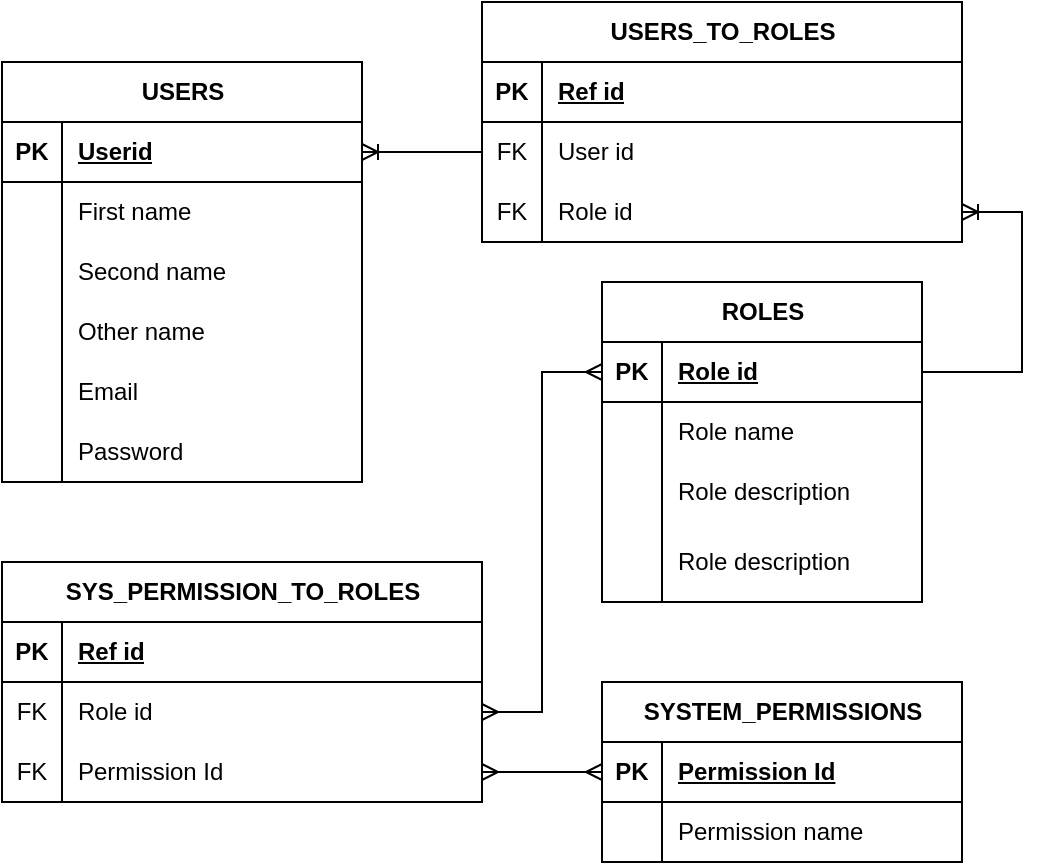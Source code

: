 <mxfile version="22.0.8" type="github">
  <diagram name="Page-1" id="aeCVePSdR_ZZX23PPK18">
    <mxGraphModel dx="1222" dy="631" grid="1" gridSize="10" guides="1" tooltips="1" connect="1" arrows="1" fold="1" page="1" pageScale="1" pageWidth="850" pageHeight="1100" math="0" shadow="0">
      <root>
        <mxCell id="0" />
        <mxCell id="1" parent="0" />
        <mxCell id="9L-A_7__xOAXZy-hiI3s-1" value="USERS" style="shape=table;startSize=30;container=1;collapsible=1;childLayout=tableLayout;fixedRows=1;rowLines=0;fontStyle=1;align=center;resizeLast=1;html=1;" vertex="1" parent="1">
          <mxGeometry x="200" y="310" width="180" height="210" as="geometry" />
        </mxCell>
        <mxCell id="9L-A_7__xOAXZy-hiI3s-2" value="" style="shape=tableRow;horizontal=0;startSize=0;swimlaneHead=0;swimlaneBody=0;fillColor=none;collapsible=0;dropTarget=0;points=[[0,0.5],[1,0.5]];portConstraint=eastwest;top=0;left=0;right=0;bottom=1;" vertex="1" parent="9L-A_7__xOAXZy-hiI3s-1">
          <mxGeometry y="30" width="180" height="30" as="geometry" />
        </mxCell>
        <mxCell id="9L-A_7__xOAXZy-hiI3s-3" value="PK" style="shape=partialRectangle;connectable=0;fillColor=none;top=0;left=0;bottom=0;right=0;fontStyle=1;overflow=hidden;whiteSpace=wrap;html=1;" vertex="1" parent="9L-A_7__xOAXZy-hiI3s-2">
          <mxGeometry width="30" height="30" as="geometry">
            <mxRectangle width="30" height="30" as="alternateBounds" />
          </mxGeometry>
        </mxCell>
        <mxCell id="9L-A_7__xOAXZy-hiI3s-4" value="Userid" style="shape=partialRectangle;connectable=0;fillColor=none;top=0;left=0;bottom=0;right=0;align=left;spacingLeft=6;fontStyle=5;overflow=hidden;whiteSpace=wrap;html=1;" vertex="1" parent="9L-A_7__xOAXZy-hiI3s-2">
          <mxGeometry x="30" width="150" height="30" as="geometry">
            <mxRectangle width="150" height="30" as="alternateBounds" />
          </mxGeometry>
        </mxCell>
        <mxCell id="9L-A_7__xOAXZy-hiI3s-5" value="" style="shape=tableRow;horizontal=0;startSize=0;swimlaneHead=0;swimlaneBody=0;fillColor=none;collapsible=0;dropTarget=0;points=[[0,0.5],[1,0.5]];portConstraint=eastwest;top=0;left=0;right=0;bottom=0;" vertex="1" parent="9L-A_7__xOAXZy-hiI3s-1">
          <mxGeometry y="60" width="180" height="30" as="geometry" />
        </mxCell>
        <mxCell id="9L-A_7__xOAXZy-hiI3s-6" value="" style="shape=partialRectangle;connectable=0;fillColor=none;top=0;left=0;bottom=0;right=0;editable=1;overflow=hidden;whiteSpace=wrap;html=1;" vertex="1" parent="9L-A_7__xOAXZy-hiI3s-5">
          <mxGeometry width="30" height="30" as="geometry">
            <mxRectangle width="30" height="30" as="alternateBounds" />
          </mxGeometry>
        </mxCell>
        <mxCell id="9L-A_7__xOAXZy-hiI3s-7" value="First name" style="shape=partialRectangle;connectable=0;fillColor=none;top=0;left=0;bottom=0;right=0;align=left;spacingLeft=6;overflow=hidden;whiteSpace=wrap;html=1;" vertex="1" parent="9L-A_7__xOAXZy-hiI3s-5">
          <mxGeometry x="30" width="150" height="30" as="geometry">
            <mxRectangle width="150" height="30" as="alternateBounds" />
          </mxGeometry>
        </mxCell>
        <mxCell id="9L-A_7__xOAXZy-hiI3s-8" value="" style="shape=tableRow;horizontal=0;startSize=0;swimlaneHead=0;swimlaneBody=0;fillColor=none;collapsible=0;dropTarget=0;points=[[0,0.5],[1,0.5]];portConstraint=eastwest;top=0;left=0;right=0;bottom=0;" vertex="1" parent="9L-A_7__xOAXZy-hiI3s-1">
          <mxGeometry y="90" width="180" height="30" as="geometry" />
        </mxCell>
        <mxCell id="9L-A_7__xOAXZy-hiI3s-9" value="" style="shape=partialRectangle;connectable=0;fillColor=none;top=0;left=0;bottom=0;right=0;editable=1;overflow=hidden;whiteSpace=wrap;html=1;" vertex="1" parent="9L-A_7__xOAXZy-hiI3s-8">
          <mxGeometry width="30" height="30" as="geometry">
            <mxRectangle width="30" height="30" as="alternateBounds" />
          </mxGeometry>
        </mxCell>
        <mxCell id="9L-A_7__xOAXZy-hiI3s-10" value="Second name" style="shape=partialRectangle;connectable=0;fillColor=none;top=0;left=0;bottom=0;right=0;align=left;spacingLeft=6;overflow=hidden;whiteSpace=wrap;html=1;" vertex="1" parent="9L-A_7__xOAXZy-hiI3s-8">
          <mxGeometry x="30" width="150" height="30" as="geometry">
            <mxRectangle width="150" height="30" as="alternateBounds" />
          </mxGeometry>
        </mxCell>
        <mxCell id="9L-A_7__xOAXZy-hiI3s-11" value="" style="shape=tableRow;horizontal=0;startSize=0;swimlaneHead=0;swimlaneBody=0;fillColor=none;collapsible=0;dropTarget=0;points=[[0,0.5],[1,0.5]];portConstraint=eastwest;top=0;left=0;right=0;bottom=0;" vertex="1" parent="9L-A_7__xOAXZy-hiI3s-1">
          <mxGeometry y="120" width="180" height="30" as="geometry" />
        </mxCell>
        <mxCell id="9L-A_7__xOAXZy-hiI3s-12" value="" style="shape=partialRectangle;connectable=0;fillColor=none;top=0;left=0;bottom=0;right=0;editable=1;overflow=hidden;whiteSpace=wrap;html=1;" vertex="1" parent="9L-A_7__xOAXZy-hiI3s-11">
          <mxGeometry width="30" height="30" as="geometry">
            <mxRectangle width="30" height="30" as="alternateBounds" />
          </mxGeometry>
        </mxCell>
        <mxCell id="9L-A_7__xOAXZy-hiI3s-13" value="Other name" style="shape=partialRectangle;connectable=0;fillColor=none;top=0;left=0;bottom=0;right=0;align=left;spacingLeft=6;overflow=hidden;whiteSpace=wrap;html=1;" vertex="1" parent="9L-A_7__xOAXZy-hiI3s-11">
          <mxGeometry x="30" width="150" height="30" as="geometry">
            <mxRectangle width="150" height="30" as="alternateBounds" />
          </mxGeometry>
        </mxCell>
        <mxCell id="9L-A_7__xOAXZy-hiI3s-14" value="" style="shape=tableRow;horizontal=0;startSize=0;swimlaneHead=0;swimlaneBody=0;fillColor=none;collapsible=0;dropTarget=0;points=[[0,0.5],[1,0.5]];portConstraint=eastwest;top=0;left=0;right=0;bottom=0;" vertex="1" parent="9L-A_7__xOAXZy-hiI3s-1">
          <mxGeometry y="150" width="180" height="30" as="geometry" />
        </mxCell>
        <mxCell id="9L-A_7__xOAXZy-hiI3s-15" value="" style="shape=partialRectangle;connectable=0;fillColor=none;top=0;left=0;bottom=0;right=0;editable=1;overflow=hidden;whiteSpace=wrap;html=1;" vertex="1" parent="9L-A_7__xOAXZy-hiI3s-14">
          <mxGeometry width="30" height="30" as="geometry">
            <mxRectangle width="30" height="30" as="alternateBounds" />
          </mxGeometry>
        </mxCell>
        <mxCell id="9L-A_7__xOAXZy-hiI3s-16" value="Email" style="shape=partialRectangle;connectable=0;fillColor=none;top=0;left=0;bottom=0;right=0;align=left;spacingLeft=6;overflow=hidden;whiteSpace=wrap;html=1;" vertex="1" parent="9L-A_7__xOAXZy-hiI3s-14">
          <mxGeometry x="30" width="150" height="30" as="geometry">
            <mxRectangle width="150" height="30" as="alternateBounds" />
          </mxGeometry>
        </mxCell>
        <mxCell id="9L-A_7__xOAXZy-hiI3s-17" value="" style="shape=tableRow;horizontal=0;startSize=0;swimlaneHead=0;swimlaneBody=0;fillColor=none;collapsible=0;dropTarget=0;points=[[0,0.5],[1,0.5]];portConstraint=eastwest;top=0;left=0;right=0;bottom=0;" vertex="1" parent="9L-A_7__xOAXZy-hiI3s-1">
          <mxGeometry y="180" width="180" height="30" as="geometry" />
        </mxCell>
        <mxCell id="9L-A_7__xOAXZy-hiI3s-18" value="" style="shape=partialRectangle;connectable=0;fillColor=none;top=0;left=0;bottom=0;right=0;editable=1;overflow=hidden;whiteSpace=wrap;html=1;" vertex="1" parent="9L-A_7__xOAXZy-hiI3s-17">
          <mxGeometry width="30" height="30" as="geometry">
            <mxRectangle width="30" height="30" as="alternateBounds" />
          </mxGeometry>
        </mxCell>
        <mxCell id="9L-A_7__xOAXZy-hiI3s-19" value="Password" style="shape=partialRectangle;connectable=0;fillColor=none;top=0;left=0;bottom=0;right=0;align=left;spacingLeft=6;overflow=hidden;whiteSpace=wrap;html=1;" vertex="1" parent="9L-A_7__xOAXZy-hiI3s-17">
          <mxGeometry x="30" width="150" height="30" as="geometry">
            <mxRectangle width="150" height="30" as="alternateBounds" />
          </mxGeometry>
        </mxCell>
        <mxCell id="9L-A_7__xOAXZy-hiI3s-20" value="SYSTEM_PERMISSIONS" style="shape=table;startSize=30;container=1;collapsible=1;childLayout=tableLayout;fixedRows=1;rowLines=0;fontStyle=1;align=center;resizeLast=1;html=1;" vertex="1" parent="1">
          <mxGeometry x="500" y="620" width="180" height="90" as="geometry" />
        </mxCell>
        <mxCell id="9L-A_7__xOAXZy-hiI3s-21" value="" style="shape=tableRow;horizontal=0;startSize=0;swimlaneHead=0;swimlaneBody=0;fillColor=none;collapsible=0;dropTarget=0;points=[[0,0.5],[1,0.5]];portConstraint=eastwest;top=0;left=0;right=0;bottom=1;" vertex="1" parent="9L-A_7__xOAXZy-hiI3s-20">
          <mxGeometry y="30" width="180" height="30" as="geometry" />
        </mxCell>
        <mxCell id="9L-A_7__xOAXZy-hiI3s-22" value="PK" style="shape=partialRectangle;connectable=0;fillColor=none;top=0;left=0;bottom=0;right=0;fontStyle=1;overflow=hidden;whiteSpace=wrap;html=1;" vertex="1" parent="9L-A_7__xOAXZy-hiI3s-21">
          <mxGeometry width="30" height="30" as="geometry">
            <mxRectangle width="30" height="30" as="alternateBounds" />
          </mxGeometry>
        </mxCell>
        <mxCell id="9L-A_7__xOAXZy-hiI3s-23" value="Permission Id" style="shape=partialRectangle;connectable=0;fillColor=none;top=0;left=0;bottom=0;right=0;align=left;spacingLeft=6;fontStyle=5;overflow=hidden;whiteSpace=wrap;html=1;" vertex="1" parent="9L-A_7__xOAXZy-hiI3s-21">
          <mxGeometry x="30" width="150" height="30" as="geometry">
            <mxRectangle width="150" height="30" as="alternateBounds" />
          </mxGeometry>
        </mxCell>
        <mxCell id="9L-A_7__xOAXZy-hiI3s-24" value="" style="shape=tableRow;horizontal=0;startSize=0;swimlaneHead=0;swimlaneBody=0;fillColor=none;collapsible=0;dropTarget=0;points=[[0,0.5],[1,0.5]];portConstraint=eastwest;top=0;left=0;right=0;bottom=0;" vertex="1" parent="9L-A_7__xOAXZy-hiI3s-20">
          <mxGeometry y="60" width="180" height="30" as="geometry" />
        </mxCell>
        <mxCell id="9L-A_7__xOAXZy-hiI3s-25" value="" style="shape=partialRectangle;connectable=0;fillColor=none;top=0;left=0;bottom=0;right=0;editable=1;overflow=hidden;whiteSpace=wrap;html=1;" vertex="1" parent="9L-A_7__xOAXZy-hiI3s-24">
          <mxGeometry width="30" height="30" as="geometry">
            <mxRectangle width="30" height="30" as="alternateBounds" />
          </mxGeometry>
        </mxCell>
        <mxCell id="9L-A_7__xOAXZy-hiI3s-26" value="Permission name" style="shape=partialRectangle;connectable=0;fillColor=none;top=0;left=0;bottom=0;right=0;align=left;spacingLeft=6;overflow=hidden;whiteSpace=wrap;html=1;" vertex="1" parent="9L-A_7__xOAXZy-hiI3s-24">
          <mxGeometry x="30" width="150" height="30" as="geometry">
            <mxRectangle width="150" height="30" as="alternateBounds" />
          </mxGeometry>
        </mxCell>
        <mxCell id="9L-A_7__xOAXZy-hiI3s-39" value="ROLES" style="shape=table;startSize=30;container=1;collapsible=1;childLayout=tableLayout;fixedRows=1;rowLines=0;fontStyle=1;align=center;resizeLast=1;html=1;" vertex="1" parent="1">
          <mxGeometry x="500" y="420" width="160" height="160" as="geometry" />
        </mxCell>
        <mxCell id="9L-A_7__xOAXZy-hiI3s-40" value="" style="shape=tableRow;horizontal=0;startSize=0;swimlaneHead=0;swimlaneBody=0;fillColor=none;collapsible=0;dropTarget=0;points=[[0,0.5],[1,0.5]];portConstraint=eastwest;top=0;left=0;right=0;bottom=1;" vertex="1" parent="9L-A_7__xOAXZy-hiI3s-39">
          <mxGeometry y="30" width="160" height="30" as="geometry" />
        </mxCell>
        <mxCell id="9L-A_7__xOAXZy-hiI3s-41" value="PK" style="shape=partialRectangle;connectable=0;fillColor=none;top=0;left=0;bottom=0;right=0;fontStyle=1;overflow=hidden;whiteSpace=wrap;html=1;" vertex="1" parent="9L-A_7__xOAXZy-hiI3s-40">
          <mxGeometry width="30" height="30" as="geometry">
            <mxRectangle width="30" height="30" as="alternateBounds" />
          </mxGeometry>
        </mxCell>
        <mxCell id="9L-A_7__xOAXZy-hiI3s-42" value="Role id" style="shape=partialRectangle;connectable=0;fillColor=none;top=0;left=0;bottom=0;right=0;align=left;spacingLeft=6;fontStyle=5;overflow=hidden;whiteSpace=wrap;html=1;" vertex="1" parent="9L-A_7__xOAXZy-hiI3s-40">
          <mxGeometry x="30" width="130" height="30" as="geometry">
            <mxRectangle width="130" height="30" as="alternateBounds" />
          </mxGeometry>
        </mxCell>
        <mxCell id="9L-A_7__xOAXZy-hiI3s-43" value="" style="shape=tableRow;horizontal=0;startSize=0;swimlaneHead=0;swimlaneBody=0;fillColor=none;collapsible=0;dropTarget=0;points=[[0,0.5],[1,0.5]];portConstraint=eastwest;top=0;left=0;right=0;bottom=0;" vertex="1" parent="9L-A_7__xOAXZy-hiI3s-39">
          <mxGeometry y="60" width="160" height="30" as="geometry" />
        </mxCell>
        <mxCell id="9L-A_7__xOAXZy-hiI3s-44" value="" style="shape=partialRectangle;connectable=0;fillColor=none;top=0;left=0;bottom=0;right=0;editable=1;overflow=hidden;whiteSpace=wrap;html=1;" vertex="1" parent="9L-A_7__xOAXZy-hiI3s-43">
          <mxGeometry width="30" height="30" as="geometry">
            <mxRectangle width="30" height="30" as="alternateBounds" />
          </mxGeometry>
        </mxCell>
        <mxCell id="9L-A_7__xOAXZy-hiI3s-45" value="Role name" style="shape=partialRectangle;connectable=0;fillColor=none;top=0;left=0;bottom=0;right=0;align=left;spacingLeft=6;overflow=hidden;whiteSpace=wrap;html=1;" vertex="1" parent="9L-A_7__xOAXZy-hiI3s-43">
          <mxGeometry x="30" width="130" height="30" as="geometry">
            <mxRectangle width="130" height="30" as="alternateBounds" />
          </mxGeometry>
        </mxCell>
        <mxCell id="9L-A_7__xOAXZy-hiI3s-46" value="" style="shape=tableRow;horizontal=0;startSize=0;swimlaneHead=0;swimlaneBody=0;fillColor=none;collapsible=0;dropTarget=0;points=[[0,0.5],[1,0.5]];portConstraint=eastwest;top=0;left=0;right=0;bottom=0;" vertex="1" parent="9L-A_7__xOAXZy-hiI3s-39">
          <mxGeometry y="90" width="160" height="30" as="geometry" />
        </mxCell>
        <mxCell id="9L-A_7__xOAXZy-hiI3s-47" value="" style="shape=partialRectangle;connectable=0;fillColor=none;top=0;left=0;bottom=0;right=0;editable=1;overflow=hidden;whiteSpace=wrap;html=1;" vertex="1" parent="9L-A_7__xOAXZy-hiI3s-46">
          <mxGeometry width="30" height="30" as="geometry">
            <mxRectangle width="30" height="30" as="alternateBounds" />
          </mxGeometry>
        </mxCell>
        <mxCell id="9L-A_7__xOAXZy-hiI3s-48" value="Role description" style="shape=partialRectangle;connectable=0;fillColor=none;top=0;left=0;bottom=0;right=0;align=left;spacingLeft=6;overflow=hidden;whiteSpace=wrap;html=1;" vertex="1" parent="9L-A_7__xOAXZy-hiI3s-46">
          <mxGeometry x="30" width="130" height="30" as="geometry">
            <mxRectangle width="130" height="30" as="alternateBounds" />
          </mxGeometry>
        </mxCell>
        <mxCell id="9L-A_7__xOAXZy-hiI3s-49" value="" style="shape=tableRow;horizontal=0;startSize=0;swimlaneHead=0;swimlaneBody=0;fillColor=none;collapsible=0;dropTarget=0;points=[[0,0.5],[1,0.5]];portConstraint=eastwest;top=0;left=0;right=0;bottom=0;" vertex="1" parent="9L-A_7__xOAXZy-hiI3s-39">
          <mxGeometry y="120" width="160" height="40" as="geometry" />
        </mxCell>
        <mxCell id="9L-A_7__xOAXZy-hiI3s-50" value="" style="shape=partialRectangle;connectable=0;fillColor=none;top=0;left=0;bottom=0;right=0;editable=1;overflow=hidden;whiteSpace=wrap;html=1;" vertex="1" parent="9L-A_7__xOAXZy-hiI3s-49">
          <mxGeometry width="30" height="40" as="geometry">
            <mxRectangle width="30" height="40" as="alternateBounds" />
          </mxGeometry>
        </mxCell>
        <mxCell id="9L-A_7__xOAXZy-hiI3s-51" value="Role description" style="shape=partialRectangle;connectable=0;fillColor=none;top=0;left=0;bottom=0;right=0;align=left;spacingLeft=6;overflow=hidden;whiteSpace=wrap;html=1;" vertex="1" parent="9L-A_7__xOAXZy-hiI3s-49">
          <mxGeometry x="30" width="130" height="40" as="geometry">
            <mxRectangle width="130" height="40" as="alternateBounds" />
          </mxGeometry>
        </mxCell>
        <mxCell id="9L-A_7__xOAXZy-hiI3s-52" value="SYS_PERMISSION_TO_ROLES" style="shape=table;startSize=30;container=1;collapsible=1;childLayout=tableLayout;fixedRows=1;rowLines=0;fontStyle=1;align=center;resizeLast=1;html=1;" vertex="1" parent="1">
          <mxGeometry x="200" y="560" width="240" height="120" as="geometry" />
        </mxCell>
        <mxCell id="9L-A_7__xOAXZy-hiI3s-53" value="" style="shape=tableRow;horizontal=0;startSize=0;swimlaneHead=0;swimlaneBody=0;fillColor=none;collapsible=0;dropTarget=0;points=[[0,0.5],[1,0.5]];portConstraint=eastwest;top=0;left=0;right=0;bottom=1;" vertex="1" parent="9L-A_7__xOAXZy-hiI3s-52">
          <mxGeometry y="30" width="240" height="30" as="geometry" />
        </mxCell>
        <mxCell id="9L-A_7__xOAXZy-hiI3s-54" value="PK" style="shape=partialRectangle;connectable=0;fillColor=none;top=0;left=0;bottom=0;right=0;fontStyle=1;overflow=hidden;whiteSpace=wrap;html=1;" vertex="1" parent="9L-A_7__xOAXZy-hiI3s-53">
          <mxGeometry width="30" height="30" as="geometry">
            <mxRectangle width="30" height="30" as="alternateBounds" />
          </mxGeometry>
        </mxCell>
        <mxCell id="9L-A_7__xOAXZy-hiI3s-55" value="Ref id" style="shape=partialRectangle;connectable=0;fillColor=none;top=0;left=0;bottom=0;right=0;align=left;spacingLeft=6;fontStyle=5;overflow=hidden;whiteSpace=wrap;html=1;" vertex="1" parent="9L-A_7__xOAXZy-hiI3s-53">
          <mxGeometry x="30" width="210" height="30" as="geometry">
            <mxRectangle width="210" height="30" as="alternateBounds" />
          </mxGeometry>
        </mxCell>
        <mxCell id="9L-A_7__xOAXZy-hiI3s-56" value="" style="shape=tableRow;horizontal=0;startSize=0;swimlaneHead=0;swimlaneBody=0;fillColor=none;collapsible=0;dropTarget=0;points=[[0,0.5],[1,0.5]];portConstraint=eastwest;top=0;left=0;right=0;bottom=0;" vertex="1" parent="9L-A_7__xOAXZy-hiI3s-52">
          <mxGeometry y="60" width="240" height="30" as="geometry" />
        </mxCell>
        <mxCell id="9L-A_7__xOAXZy-hiI3s-57" value="FK" style="shape=partialRectangle;connectable=0;fillColor=none;top=0;left=0;bottom=0;right=0;editable=1;overflow=hidden;whiteSpace=wrap;html=1;" vertex="1" parent="9L-A_7__xOAXZy-hiI3s-56">
          <mxGeometry width="30" height="30" as="geometry">
            <mxRectangle width="30" height="30" as="alternateBounds" />
          </mxGeometry>
        </mxCell>
        <mxCell id="9L-A_7__xOAXZy-hiI3s-58" value="Role id" style="shape=partialRectangle;connectable=0;fillColor=none;top=0;left=0;bottom=0;right=0;align=left;spacingLeft=6;overflow=hidden;whiteSpace=wrap;html=1;" vertex="1" parent="9L-A_7__xOAXZy-hiI3s-56">
          <mxGeometry x="30" width="210" height="30" as="geometry">
            <mxRectangle width="210" height="30" as="alternateBounds" />
          </mxGeometry>
        </mxCell>
        <mxCell id="9L-A_7__xOAXZy-hiI3s-59" value="" style="shape=tableRow;horizontal=0;startSize=0;swimlaneHead=0;swimlaneBody=0;fillColor=none;collapsible=0;dropTarget=0;points=[[0,0.5],[1,0.5]];portConstraint=eastwest;top=0;left=0;right=0;bottom=0;" vertex="1" parent="9L-A_7__xOAXZy-hiI3s-52">
          <mxGeometry y="90" width="240" height="30" as="geometry" />
        </mxCell>
        <mxCell id="9L-A_7__xOAXZy-hiI3s-60" value="FK" style="shape=partialRectangle;connectable=0;fillColor=none;top=0;left=0;bottom=0;right=0;editable=1;overflow=hidden;whiteSpace=wrap;html=1;" vertex="1" parent="9L-A_7__xOAXZy-hiI3s-59">
          <mxGeometry width="30" height="30" as="geometry">
            <mxRectangle width="30" height="30" as="alternateBounds" />
          </mxGeometry>
        </mxCell>
        <mxCell id="9L-A_7__xOAXZy-hiI3s-61" value="Permission Id" style="shape=partialRectangle;connectable=0;fillColor=none;top=0;left=0;bottom=0;right=0;align=left;spacingLeft=6;overflow=hidden;whiteSpace=wrap;html=1;" vertex="1" parent="9L-A_7__xOAXZy-hiI3s-59">
          <mxGeometry x="30" width="210" height="30" as="geometry">
            <mxRectangle width="210" height="30" as="alternateBounds" />
          </mxGeometry>
        </mxCell>
        <mxCell id="9L-A_7__xOAXZy-hiI3s-65" value="USERS_TO_ROLES" style="shape=table;startSize=30;container=1;collapsible=1;childLayout=tableLayout;fixedRows=1;rowLines=0;fontStyle=1;align=center;resizeLast=1;html=1;" vertex="1" parent="1">
          <mxGeometry x="440" y="280" width="240" height="120" as="geometry" />
        </mxCell>
        <mxCell id="9L-A_7__xOAXZy-hiI3s-66" value="" style="shape=tableRow;horizontal=0;startSize=0;swimlaneHead=0;swimlaneBody=0;fillColor=none;collapsible=0;dropTarget=0;points=[[0,0.5],[1,0.5]];portConstraint=eastwest;top=0;left=0;right=0;bottom=1;" vertex="1" parent="9L-A_7__xOAXZy-hiI3s-65">
          <mxGeometry y="30" width="240" height="30" as="geometry" />
        </mxCell>
        <mxCell id="9L-A_7__xOAXZy-hiI3s-67" value="PK" style="shape=partialRectangle;connectable=0;fillColor=none;top=0;left=0;bottom=0;right=0;fontStyle=1;overflow=hidden;whiteSpace=wrap;html=1;" vertex="1" parent="9L-A_7__xOAXZy-hiI3s-66">
          <mxGeometry width="30" height="30" as="geometry">
            <mxRectangle width="30" height="30" as="alternateBounds" />
          </mxGeometry>
        </mxCell>
        <mxCell id="9L-A_7__xOAXZy-hiI3s-68" value="Ref id" style="shape=partialRectangle;connectable=0;fillColor=none;top=0;left=0;bottom=0;right=0;align=left;spacingLeft=6;fontStyle=5;overflow=hidden;whiteSpace=wrap;html=1;" vertex="1" parent="9L-A_7__xOAXZy-hiI3s-66">
          <mxGeometry x="30" width="210" height="30" as="geometry">
            <mxRectangle width="210" height="30" as="alternateBounds" />
          </mxGeometry>
        </mxCell>
        <mxCell id="9L-A_7__xOAXZy-hiI3s-69" value="" style="shape=tableRow;horizontal=0;startSize=0;swimlaneHead=0;swimlaneBody=0;fillColor=none;collapsible=0;dropTarget=0;points=[[0,0.5],[1,0.5]];portConstraint=eastwest;top=0;left=0;right=0;bottom=0;" vertex="1" parent="9L-A_7__xOAXZy-hiI3s-65">
          <mxGeometry y="60" width="240" height="30" as="geometry" />
        </mxCell>
        <mxCell id="9L-A_7__xOAXZy-hiI3s-70" value="FK" style="shape=partialRectangle;connectable=0;fillColor=none;top=0;left=0;bottom=0;right=0;editable=1;overflow=hidden;whiteSpace=wrap;html=1;" vertex="1" parent="9L-A_7__xOAXZy-hiI3s-69">
          <mxGeometry width="30" height="30" as="geometry">
            <mxRectangle width="30" height="30" as="alternateBounds" />
          </mxGeometry>
        </mxCell>
        <mxCell id="9L-A_7__xOAXZy-hiI3s-71" value="User id" style="shape=partialRectangle;connectable=0;fillColor=none;top=0;left=0;bottom=0;right=0;align=left;spacingLeft=6;overflow=hidden;whiteSpace=wrap;html=1;" vertex="1" parent="9L-A_7__xOAXZy-hiI3s-69">
          <mxGeometry x="30" width="210" height="30" as="geometry">
            <mxRectangle width="210" height="30" as="alternateBounds" />
          </mxGeometry>
        </mxCell>
        <mxCell id="9L-A_7__xOAXZy-hiI3s-72" value="" style="shape=tableRow;horizontal=0;startSize=0;swimlaneHead=0;swimlaneBody=0;fillColor=none;collapsible=0;dropTarget=0;points=[[0,0.5],[1,0.5]];portConstraint=eastwest;top=0;left=0;right=0;bottom=0;" vertex="1" parent="9L-A_7__xOAXZy-hiI3s-65">
          <mxGeometry y="90" width="240" height="30" as="geometry" />
        </mxCell>
        <mxCell id="9L-A_7__xOAXZy-hiI3s-73" value="FK" style="shape=partialRectangle;connectable=0;fillColor=none;top=0;left=0;bottom=0;right=0;editable=1;overflow=hidden;whiteSpace=wrap;html=1;" vertex="1" parent="9L-A_7__xOAXZy-hiI3s-72">
          <mxGeometry width="30" height="30" as="geometry">
            <mxRectangle width="30" height="30" as="alternateBounds" />
          </mxGeometry>
        </mxCell>
        <mxCell id="9L-A_7__xOAXZy-hiI3s-74" value="Role id" style="shape=partialRectangle;connectable=0;fillColor=none;top=0;left=0;bottom=0;right=0;align=left;spacingLeft=6;overflow=hidden;whiteSpace=wrap;html=1;" vertex="1" parent="9L-A_7__xOAXZy-hiI3s-72">
          <mxGeometry x="30" width="210" height="30" as="geometry">
            <mxRectangle width="210" height="30" as="alternateBounds" />
          </mxGeometry>
        </mxCell>
        <mxCell id="9L-A_7__xOAXZy-hiI3s-78" value="" style="edgeStyle=entityRelationEdgeStyle;fontSize=12;html=1;endArrow=ERoneToMany;rounded=0;" edge="1" parent="1" source="9L-A_7__xOAXZy-hiI3s-69" target="9L-A_7__xOAXZy-hiI3s-2">
          <mxGeometry width="100" height="100" relative="1" as="geometry">
            <mxPoint x="370" y="520" as="sourcePoint" />
            <mxPoint x="470" y="420" as="targetPoint" />
          </mxGeometry>
        </mxCell>
        <mxCell id="9L-A_7__xOAXZy-hiI3s-79" value="" style="edgeStyle=entityRelationEdgeStyle;fontSize=12;html=1;endArrow=ERoneToMany;rounded=0;" edge="1" parent="1" source="9L-A_7__xOAXZy-hiI3s-40" target="9L-A_7__xOAXZy-hiI3s-72">
          <mxGeometry width="100" height="100" relative="1" as="geometry">
            <mxPoint x="370" y="520" as="sourcePoint" />
            <mxPoint x="470" y="420" as="targetPoint" />
          </mxGeometry>
        </mxCell>
        <mxCell id="9L-A_7__xOAXZy-hiI3s-80" value="" style="edgeStyle=entityRelationEdgeStyle;fontSize=12;html=1;endArrow=ERmany;startArrow=ERmany;rounded=0;" edge="1" parent="1" source="9L-A_7__xOAXZy-hiI3s-56" target="9L-A_7__xOAXZy-hiI3s-40">
          <mxGeometry width="100" height="100" relative="1" as="geometry">
            <mxPoint x="370" y="520" as="sourcePoint" />
            <mxPoint x="470" y="420" as="targetPoint" />
          </mxGeometry>
        </mxCell>
        <mxCell id="9L-A_7__xOAXZy-hiI3s-81" value="" style="edgeStyle=entityRelationEdgeStyle;fontSize=12;html=1;endArrow=ERmany;startArrow=ERmany;rounded=0;" edge="1" parent="1" source="9L-A_7__xOAXZy-hiI3s-21" target="9L-A_7__xOAXZy-hiI3s-59">
          <mxGeometry width="100" height="100" relative="1" as="geometry">
            <mxPoint x="370" y="520" as="sourcePoint" />
            <mxPoint x="470" y="420" as="targetPoint" />
          </mxGeometry>
        </mxCell>
      </root>
    </mxGraphModel>
  </diagram>
</mxfile>
